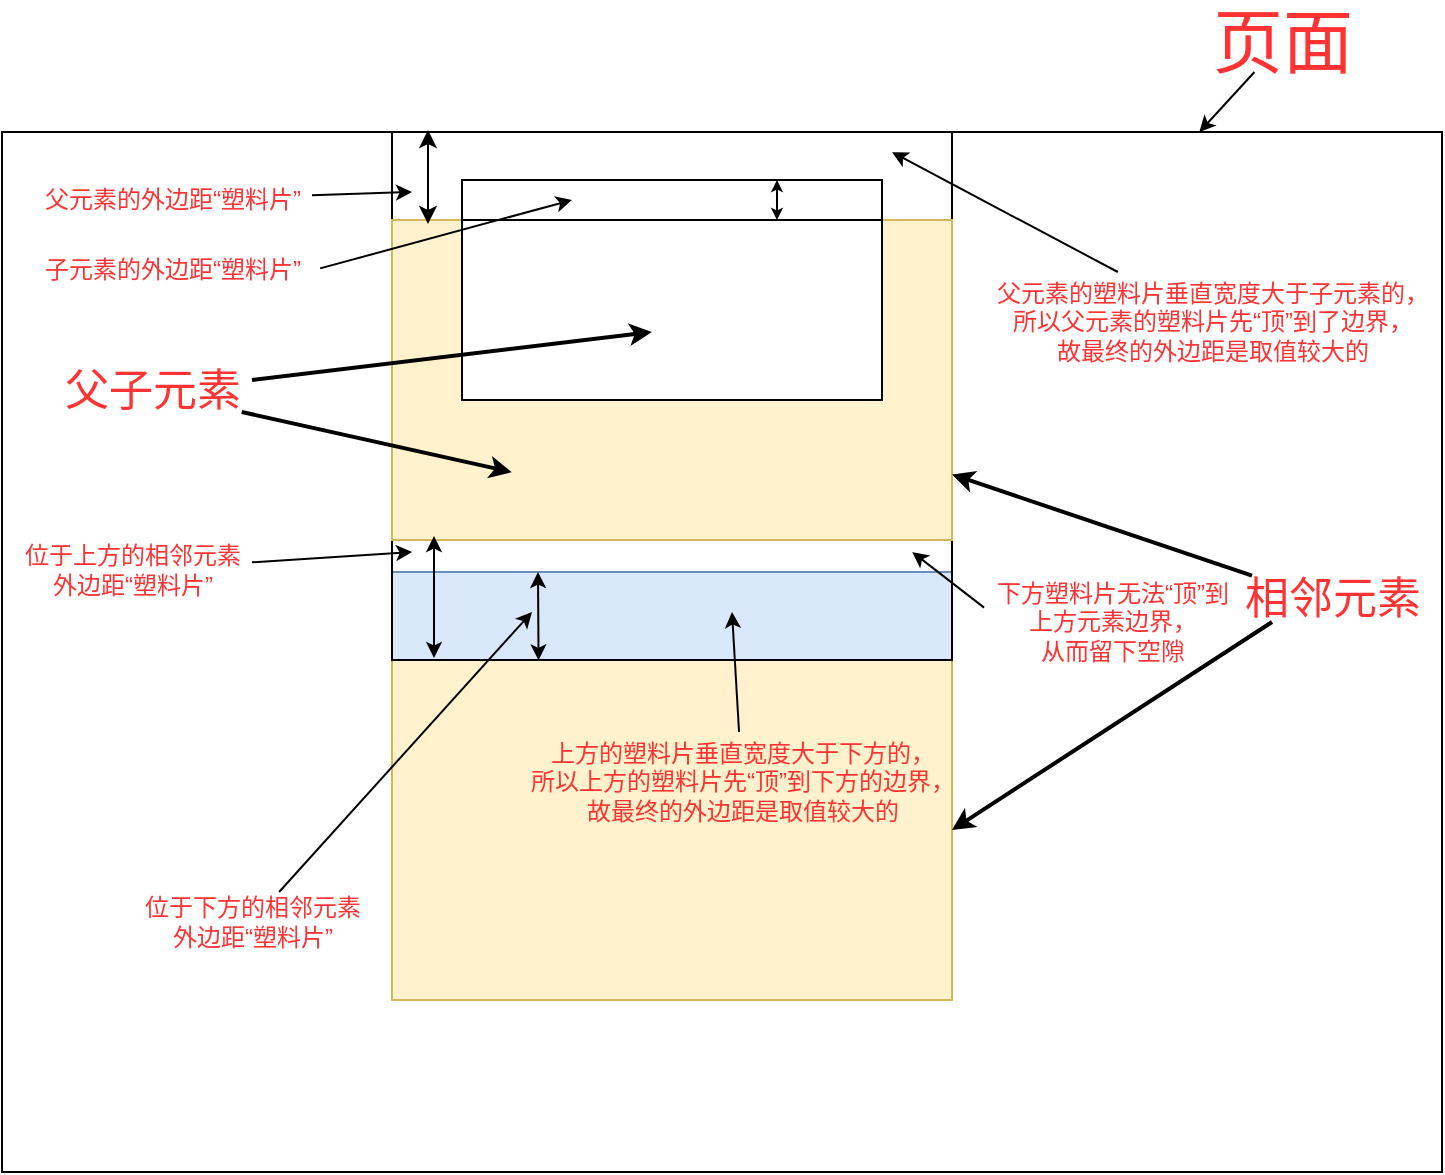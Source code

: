 <mxfile version="14.7.7" type="device"><diagram id="BGheEjhjPt9DoI8e6L1A" name="Page-1"><mxGraphModel dx="990" dy="617" grid="1" gridSize="10" guides="1" tooltips="1" connect="1" arrows="1" fold="1" page="1" pageScale="1" pageWidth="827" pageHeight="1169" math="0" shadow="0"><root><mxCell id="0"/><mxCell id="1" parent="0"/><mxCell id="NKh_69nsw3VMBgSdVc9T-12" value="" style="rounded=0;whiteSpace=wrap;html=1;" vertex="1" parent="1"><mxGeometry x="55" y="80" width="720" height="520" as="geometry"/></mxCell><mxCell id="NKh_69nsw3VMBgSdVc9T-11" value="" style="rounded=0;whiteSpace=wrap;html=1;" vertex="1" parent="1"><mxGeometry x="250" y="80" width="280" height="160" as="geometry"/></mxCell><mxCell id="NKh_69nsw3VMBgSdVc9T-3" value="" style="rounded=0;whiteSpace=wrap;html=1;fillColor=#dae8fc;strokeColor=#6c8ebf;" vertex="1" parent="1"><mxGeometry x="250" y="300" width="280" height="170" as="geometry"/></mxCell><mxCell id="NKh_69nsw3VMBgSdVc9T-4" value="" style="rounded=0;whiteSpace=wrap;html=1;fillColor=#fff2cc;strokeColor=#d6b656;" vertex="1" parent="1"><mxGeometry x="250" y="344" width="280" height="170" as="geometry"/></mxCell><mxCell id="NKh_69nsw3VMBgSdVc9T-1" value="" style="rounded=0;whiteSpace=wrap;html=1;fillColor=none;" vertex="1" parent="1"><mxGeometry x="250" y="284" width="280" height="60" as="geometry"/></mxCell><mxCell id="NKh_69nsw3VMBgSdVc9T-6" value="" style="rounded=0;whiteSpace=wrap;html=1;fillColor=#fff2cc;strokeColor=#d6b656;" vertex="1" parent="1"><mxGeometry x="250" y="124" width="280" height="160" as="geometry"/></mxCell><mxCell id="NKh_69nsw3VMBgSdVc9T-7" value="" style="rounded=0;whiteSpace=wrap;html=1;" vertex="1" parent="1"><mxGeometry x="285" y="104" width="210" height="90" as="geometry"/></mxCell><mxCell id="NKh_69nsw3VMBgSdVc9T-8" value="" style="rounded=0;whiteSpace=wrap;html=1;" vertex="1" parent="1"><mxGeometry x="285" y="124" width="210" height="90" as="geometry"/></mxCell><mxCell id="NKh_69nsw3VMBgSdVc9T-13" value="" style="endArrow=classic;startArrow=classic;html=1;" edge="1" parent="1"><mxGeometry width="50" height="50" relative="1" as="geometry"><mxPoint x="268" y="126" as="sourcePoint"/><mxPoint x="268" y="79" as="targetPoint"/></mxGeometry></mxCell><mxCell id="NKh_69nsw3VMBgSdVc9T-14" value="" style="endArrow=classic;startArrow=classic;html=1;endSize=3;startSize=3;exitX=0.75;exitY=0;exitDx=0;exitDy=0;entryX=0.75;entryY=0;entryDx=0;entryDy=0;" edge="1" parent="1" source="NKh_69nsw3VMBgSdVc9T-8" target="NKh_69nsw3VMBgSdVc9T-7"><mxGeometry width="50" height="50" relative="1" as="geometry"><mxPoint x="340" y="154" as="sourcePoint"/><mxPoint x="390" y="104" as="targetPoint"/></mxGeometry></mxCell><mxCell id="NKh_69nsw3VMBgSdVc9T-15" value="" style="endArrow=classic;startArrow=classic;html=1;startSize=5;endSize=5;" edge="1" parent="1"><mxGeometry width="50" height="50" relative="1" as="geometry"><mxPoint x="271" y="343" as="sourcePoint"/><mxPoint x="271" y="282" as="targetPoint"/></mxGeometry></mxCell><mxCell id="NKh_69nsw3VMBgSdVc9T-16" value="" style="endArrow=classic;startArrow=classic;html=1;startSize=5;endSize=5;exitX=0.126;exitY=0.001;exitDx=0;exitDy=0;exitPerimeter=0;" edge="1" parent="1"><mxGeometry width="50" height="50" relative="1" as="geometry"><mxPoint x="323.28" y="344.17" as="sourcePoint"/><mxPoint x="323" y="300" as="targetPoint"/></mxGeometry></mxCell><mxCell id="NKh_69nsw3VMBgSdVc9T-20" style="edgeStyle=none;rounded=0;orthogonalLoop=1;jettySize=auto;html=1;entryX=0.214;entryY=0.788;entryDx=0;entryDy=0;entryPerimeter=0;startSize=5;endSize=5;strokeWidth=2;" edge="1" parent="1" source="NKh_69nsw3VMBgSdVc9T-17" target="NKh_69nsw3VMBgSdVc9T-6"><mxGeometry relative="1" as="geometry"/></mxCell><mxCell id="NKh_69nsw3VMBgSdVc9T-21" style="edgeStyle=none;rounded=0;orthogonalLoop=1;jettySize=auto;html=1;entryX=0.452;entryY=0.622;entryDx=0;entryDy=0;entryPerimeter=0;startSize=5;endSize=5;strokeWidth=2;" edge="1" parent="1" source="NKh_69nsw3VMBgSdVc9T-17" target="NKh_69nsw3VMBgSdVc9T-8"><mxGeometry relative="1" as="geometry"/></mxCell><mxCell id="NKh_69nsw3VMBgSdVc9T-17" value="&lt;font color=&quot;#ff3333&quot; style=&quot;font-size: 22px&quot;&gt;父子元素&lt;/font&gt;" style="text;html=1;align=center;verticalAlign=middle;resizable=0;points=[];autosize=1;strokeColor=none;" vertex="1" parent="1"><mxGeometry x="80" y="200" width="100" height="20" as="geometry"/></mxCell><mxCell id="NKh_69nsw3VMBgSdVc9T-25" style="edgeStyle=none;rounded=0;orthogonalLoop=1;jettySize=auto;html=1;startSize=5;endSize=5;strokeWidth=2;exitX=0.1;exitY=-0.11;exitDx=0;exitDy=0;exitPerimeter=0;" edge="1" parent="1" source="NKh_69nsw3VMBgSdVc9T-23" target="NKh_69nsw3VMBgSdVc9T-6"><mxGeometry relative="1" as="geometry"/></mxCell><mxCell id="NKh_69nsw3VMBgSdVc9T-26" style="edgeStyle=none;rounded=0;orthogonalLoop=1;jettySize=auto;html=1;entryX=1;entryY=0.5;entryDx=0;entryDy=0;startSize=5;endSize=5;strokeWidth=2;exitX=0.2;exitY=1.05;exitDx=0;exitDy=0;exitPerimeter=0;" edge="1" parent="1" source="NKh_69nsw3VMBgSdVc9T-23" target="NKh_69nsw3VMBgSdVc9T-4"><mxGeometry relative="1" as="geometry"><mxPoint x="640" y="330" as="sourcePoint"/></mxGeometry></mxCell><mxCell id="NKh_69nsw3VMBgSdVc9T-23" value="&lt;font color=&quot;#ff3333&quot; style=&quot;font-size: 22px&quot;&gt;相邻元素&lt;/font&gt;" style="text;html=1;align=center;verticalAlign=middle;resizable=0;points=[];autosize=1;strokeColor=none;" vertex="1" parent="1"><mxGeometry x="670" y="304" width="100" height="20" as="geometry"/></mxCell><mxCell id="NKh_69nsw3VMBgSdVc9T-29" style="edgeStyle=none;rounded=0;orthogonalLoop=1;jettySize=auto;html=1;startSize=5;endSize=5;strokeWidth=1;" edge="1" parent="1" source="NKh_69nsw3VMBgSdVc9T-27"><mxGeometry relative="1" as="geometry"><mxPoint x="260" y="110" as="targetPoint"/></mxGeometry></mxCell><mxCell id="NKh_69nsw3VMBgSdVc9T-27" value="&lt;font color=&quot;#ff3333&quot;&gt;父元素的外边距“塑料片”&lt;/font&gt;" style="text;html=1;align=center;verticalAlign=middle;resizable=0;points=[];autosize=1;strokeColor=none;" vertex="1" parent="1"><mxGeometry x="70" y="104" width="140" height="20" as="geometry"/></mxCell><mxCell id="NKh_69nsw3VMBgSdVc9T-31" style="edgeStyle=none;rounded=0;orthogonalLoop=1;jettySize=auto;html=1;startSize=5;endSize=5;strokeWidth=1;exitX=1.029;exitY=0.46;exitDx=0;exitDy=0;exitPerimeter=0;" edge="1" parent="1" source="NKh_69nsw3VMBgSdVc9T-30"><mxGeometry relative="1" as="geometry"><mxPoint x="340" y="114" as="targetPoint"/></mxGeometry></mxCell><mxCell id="NKh_69nsw3VMBgSdVc9T-30" value="&lt;font color=&quot;#ff3333&quot;&gt;子元素的外边距“塑料片”&lt;/font&gt;" style="text;html=1;align=center;verticalAlign=middle;resizable=0;points=[];autosize=1;strokeColor=none;" vertex="1" parent="1"><mxGeometry x="70" y="139" width="140" height="20" as="geometry"/></mxCell><mxCell id="NKh_69nsw3VMBgSdVc9T-33" style="edgeStyle=none;rounded=0;orthogonalLoop=1;jettySize=auto;html=1;entryX=0.893;entryY=0.063;entryDx=0;entryDy=0;entryPerimeter=0;startSize=5;endSize=5;strokeWidth=1;" edge="1" parent="1" source="NKh_69nsw3VMBgSdVc9T-32" target="NKh_69nsw3VMBgSdVc9T-11"><mxGeometry relative="1" as="geometry"/></mxCell><mxCell id="NKh_69nsw3VMBgSdVc9T-32" value="&lt;font color=&quot;#ff3333&quot;&gt;父元素的塑料片垂直宽度大于子元素的，&lt;br&gt;所以父元素的塑料片先“顶”到了边界，&lt;br&gt;故最终的外边距是取值较大的&lt;/font&gt;" style="text;html=1;align=center;verticalAlign=middle;resizable=0;points=[];autosize=1;strokeColor=none;" vertex="1" parent="1"><mxGeometry x="545" y="150" width="230" height="50" as="geometry"/></mxCell><mxCell id="NKh_69nsw3VMBgSdVc9T-35" style="edgeStyle=none;rounded=0;orthogonalLoop=1;jettySize=auto;html=1;entryX=0.036;entryY=0.1;entryDx=0;entryDy=0;entryPerimeter=0;startSize=5;endSize=5;strokeWidth=1;" edge="1" parent="1" source="NKh_69nsw3VMBgSdVc9T-34" target="NKh_69nsw3VMBgSdVc9T-1"><mxGeometry relative="1" as="geometry"/></mxCell><mxCell id="NKh_69nsw3VMBgSdVc9T-34" value="&lt;font color=&quot;#ff3333&quot;&gt;位于上方的相邻元素&lt;br&gt;外边距“塑料片”&lt;/font&gt;" style="text;html=1;align=center;verticalAlign=middle;resizable=0;points=[];autosize=1;strokeColor=none;" vertex="1" parent="1"><mxGeometry x="60" y="284" width="120" height="30" as="geometry"/></mxCell><mxCell id="NKh_69nsw3VMBgSdVc9T-37" style="edgeStyle=none;rounded=0;orthogonalLoop=1;jettySize=auto;html=1;startSize=5;endSize=5;strokeWidth=1;" edge="1" parent="1" source="NKh_69nsw3VMBgSdVc9T-36"><mxGeometry relative="1" as="geometry"><mxPoint x="320" y="320" as="targetPoint"/></mxGeometry></mxCell><mxCell id="NKh_69nsw3VMBgSdVc9T-36" value="&lt;font color=&quot;#ff3333&quot;&gt;位于下方的相邻元素&lt;br&gt;外边距“塑料片”&lt;/font&gt;" style="text;html=1;align=center;verticalAlign=middle;resizable=0;points=[];autosize=1;strokeColor=none;" vertex="1" parent="1"><mxGeometry x="120" y="460" width="120" height="30" as="geometry"/></mxCell><mxCell id="NKh_69nsw3VMBgSdVc9T-39" style="edgeStyle=none;rounded=0;orthogonalLoop=1;jettySize=auto;html=1;startSize=5;endSize=5;strokeWidth=1;" edge="1" parent="1" source="NKh_69nsw3VMBgSdVc9T-38"><mxGeometry relative="1" as="geometry"><mxPoint x="420" y="320" as="targetPoint"/></mxGeometry></mxCell><mxCell id="NKh_69nsw3VMBgSdVc9T-38" value="&lt;font color=&quot;#ff3333&quot;&gt;上方的塑料片垂直宽度大于下方的，&lt;br&gt;所以上方的塑料片先“顶”到下方的边界，&lt;br&gt;故最终的外边距是取值较大的&lt;/font&gt;" style="text;html=1;align=center;verticalAlign=middle;resizable=0;points=[];autosize=1;strokeColor=none;" vertex="1" parent="1"><mxGeometry x="310" y="380" width="230" height="50" as="geometry"/></mxCell><mxCell id="NKh_69nsw3VMBgSdVc9T-42" style="edgeStyle=none;rounded=0;orthogonalLoop=1;jettySize=auto;html=1;entryX=0.929;entryY=0.1;entryDx=0;entryDy=0;entryPerimeter=0;startSize=5;endSize=5;strokeWidth=1;exitX=0.008;exitY=0.356;exitDx=0;exitDy=0;exitPerimeter=0;" edge="1" parent="1" source="NKh_69nsw3VMBgSdVc9T-40" target="NKh_69nsw3VMBgSdVc9T-1"><mxGeometry relative="1" as="geometry"/></mxCell><mxCell id="NKh_69nsw3VMBgSdVc9T-40" value="&lt;font color=&quot;#ff3333&quot;&gt;下方塑料片无法“顶”到&lt;br&gt;上方元素边界，&lt;br&gt;从而留下空隙&lt;/font&gt;" style="text;html=1;align=center;verticalAlign=middle;resizable=0;points=[];autosize=1;strokeColor=none;" vertex="1" parent="1"><mxGeometry x="545" y="300" width="130" height="50" as="geometry"/></mxCell><mxCell id="NKh_69nsw3VMBgSdVc9T-44" style="edgeStyle=none;rounded=0;orthogonalLoop=1;jettySize=auto;html=1;startSize=5;endSize=5;strokeWidth=1;" edge="1" parent="1" source="NKh_69nsw3VMBgSdVc9T-43" target="NKh_69nsw3VMBgSdVc9T-12"><mxGeometry relative="1" as="geometry"/></mxCell><mxCell id="NKh_69nsw3VMBgSdVc9T-43" value="&lt;font style=&quot;font-size: 35px&quot; color=&quot;#ff3333&quot;&gt;页面&lt;/font&gt;" style="text;html=1;align=center;verticalAlign=middle;resizable=0;points=[];autosize=1;strokeColor=none;" vertex="1" parent="1"><mxGeometry x="650" y="20" width="90" height="30" as="geometry"/></mxCell></root></mxGraphModel></diagram></mxfile>